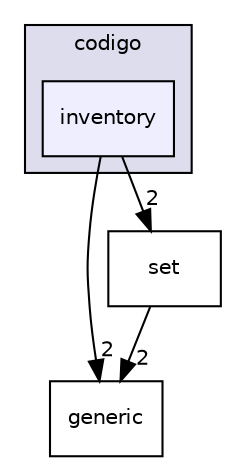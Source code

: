 digraph "codigo/inventory" {
  compound=true
  node [ fontsize="10", fontname="Helvetica"];
  edge [ labelfontsize="10", labelfontname="Helvetica"];
  subgraph clusterdir_4d7be947362df13686123d6563352e9b {
    graph [ bgcolor="#ddddee", pencolor="black", label="codigo" fontname="Helvetica", fontsize="10", URL="dir_4d7be947362df13686123d6563352e9b.html"]
  dir_7bbe484719f2c6a4e16ef46eb4ab0b13 [shape=box, label="inventory", style="filled", fillcolor="#eeeeff", pencolor="black", URL="dir_7bbe484719f2c6a4e16ef46eb4ab0b13.html"];
  }
  dir_051e70958e5671730c87e7dc760cedd8 [shape=box label="generic" URL="dir_051e70958e5671730c87e7dc760cedd8.html"];
  dir_6c0f8027041900f52b7a757a3b7a8063 [shape=box label="set" URL="dir_6c0f8027041900f52b7a757a3b7a8063.html"];
  dir_7bbe484719f2c6a4e16ef46eb4ab0b13->dir_051e70958e5671730c87e7dc760cedd8 [headlabel="2", labeldistance=1.5 headhref="dir_000010_000008.html"];
  dir_7bbe484719f2c6a4e16ef46eb4ab0b13->dir_6c0f8027041900f52b7a757a3b7a8063 [headlabel="2", labeldistance=1.5 headhref="dir_000010_000014.html"];
  dir_6c0f8027041900f52b7a757a3b7a8063->dir_051e70958e5671730c87e7dc760cedd8 [headlabel="2", labeldistance=1.5 headhref="dir_000014_000008.html"];
}

